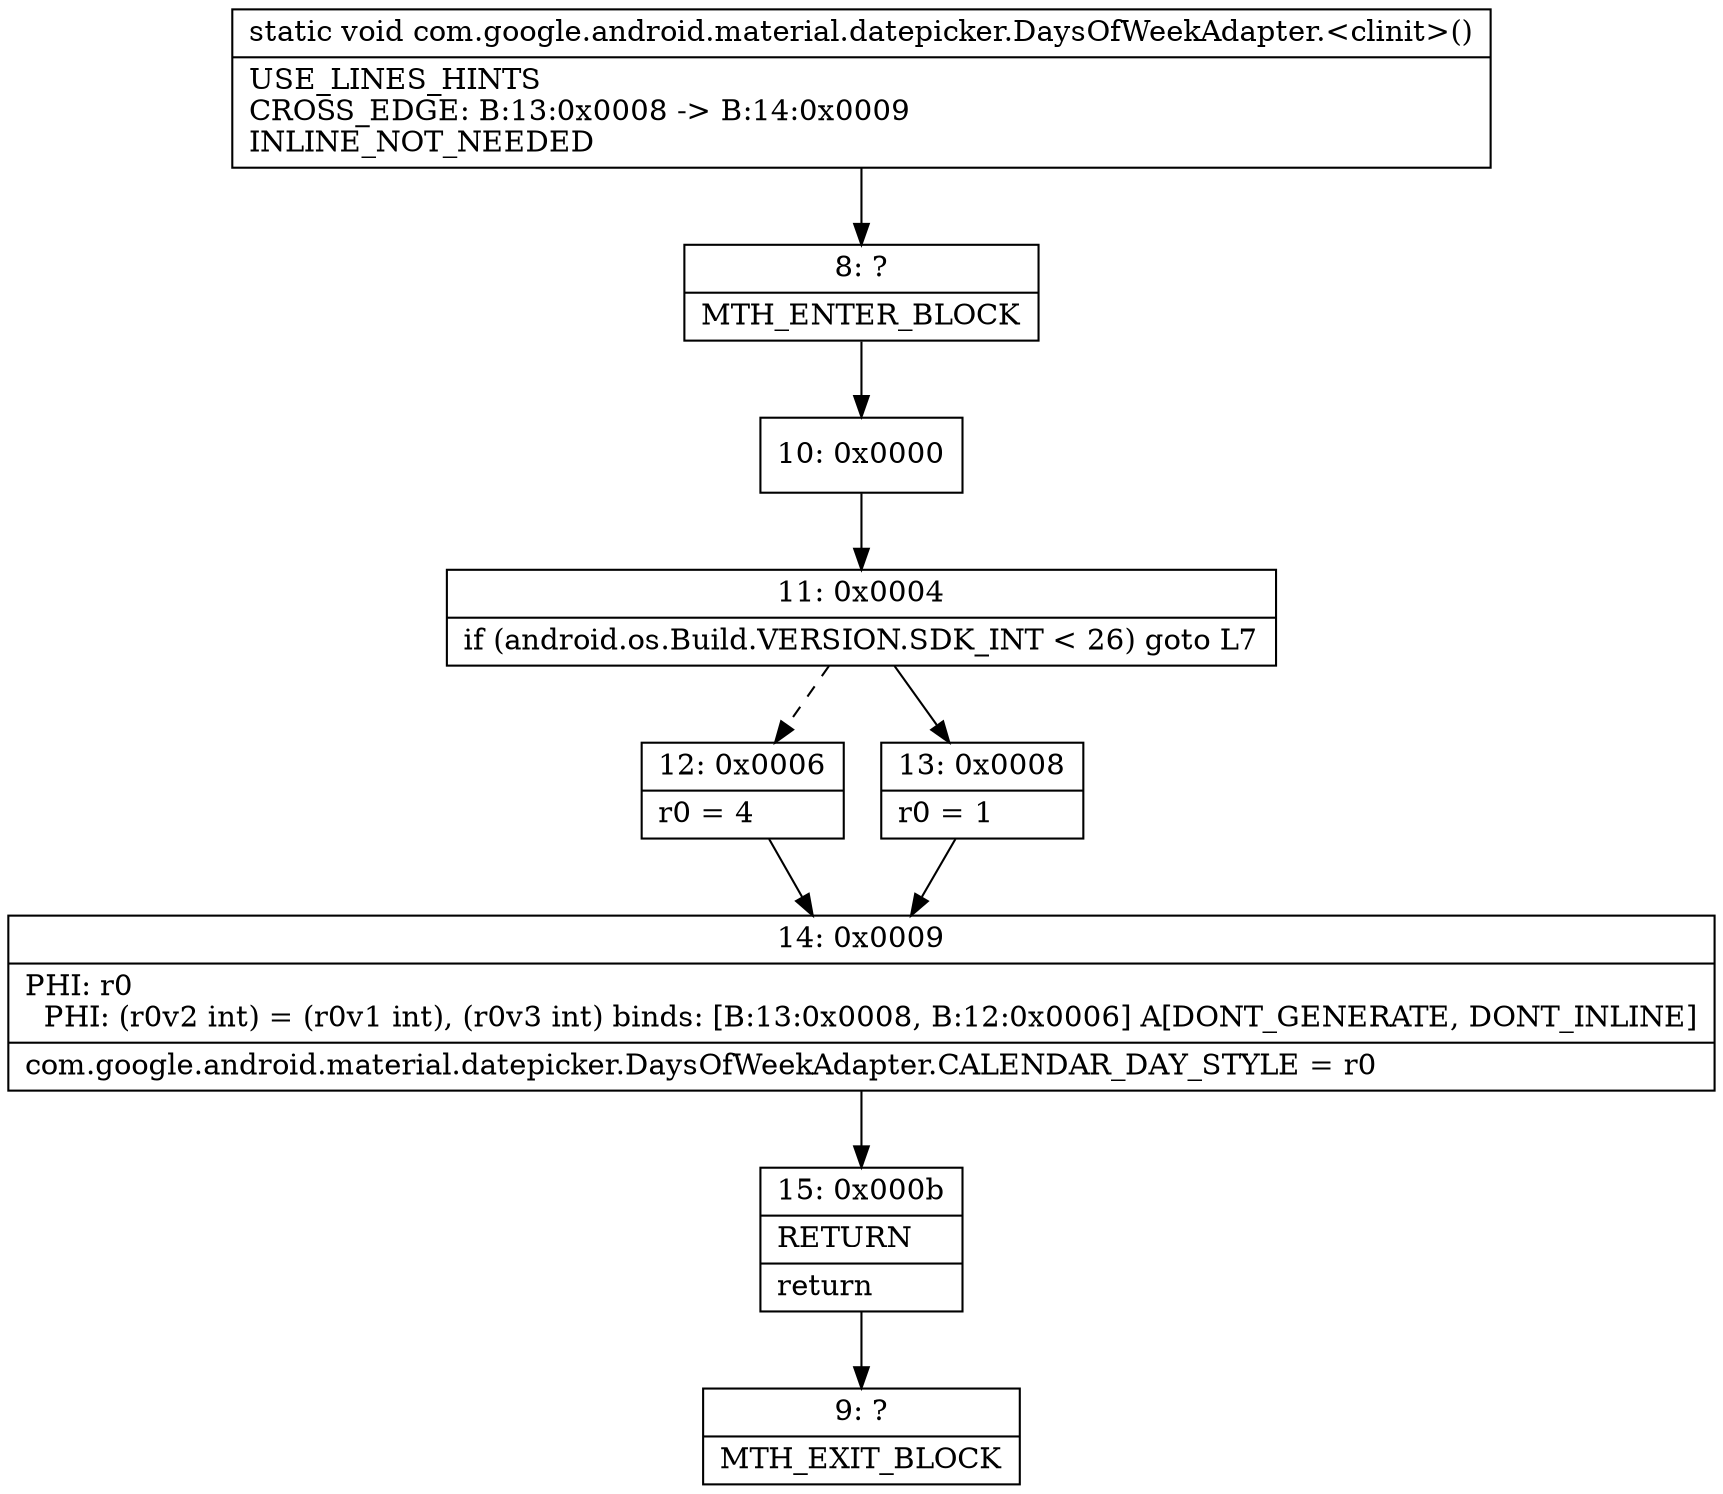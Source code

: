 digraph "CFG forcom.google.android.material.datepicker.DaysOfWeekAdapter.\<clinit\>()V" {
Node_8 [shape=record,label="{8\:\ ?|MTH_ENTER_BLOCK\l}"];
Node_10 [shape=record,label="{10\:\ 0x0000}"];
Node_11 [shape=record,label="{11\:\ 0x0004|if (android.os.Build.VERSION.SDK_INT \< 26) goto L7\l}"];
Node_12 [shape=record,label="{12\:\ 0x0006|r0 = 4\l}"];
Node_14 [shape=record,label="{14\:\ 0x0009|PHI: r0 \l  PHI: (r0v2 int) = (r0v1 int), (r0v3 int) binds: [B:13:0x0008, B:12:0x0006] A[DONT_GENERATE, DONT_INLINE]\l|com.google.android.material.datepicker.DaysOfWeekAdapter.CALENDAR_DAY_STYLE = r0\l}"];
Node_15 [shape=record,label="{15\:\ 0x000b|RETURN\l|return\l}"];
Node_9 [shape=record,label="{9\:\ ?|MTH_EXIT_BLOCK\l}"];
Node_13 [shape=record,label="{13\:\ 0x0008|r0 = 1\l}"];
MethodNode[shape=record,label="{static void com.google.android.material.datepicker.DaysOfWeekAdapter.\<clinit\>()  | USE_LINES_HINTS\lCROSS_EDGE: B:13:0x0008 \-\> B:14:0x0009\lINLINE_NOT_NEEDED\l}"];
MethodNode -> Node_8;Node_8 -> Node_10;
Node_10 -> Node_11;
Node_11 -> Node_12[style=dashed];
Node_11 -> Node_13;
Node_12 -> Node_14;
Node_14 -> Node_15;
Node_15 -> Node_9;
Node_13 -> Node_14;
}

